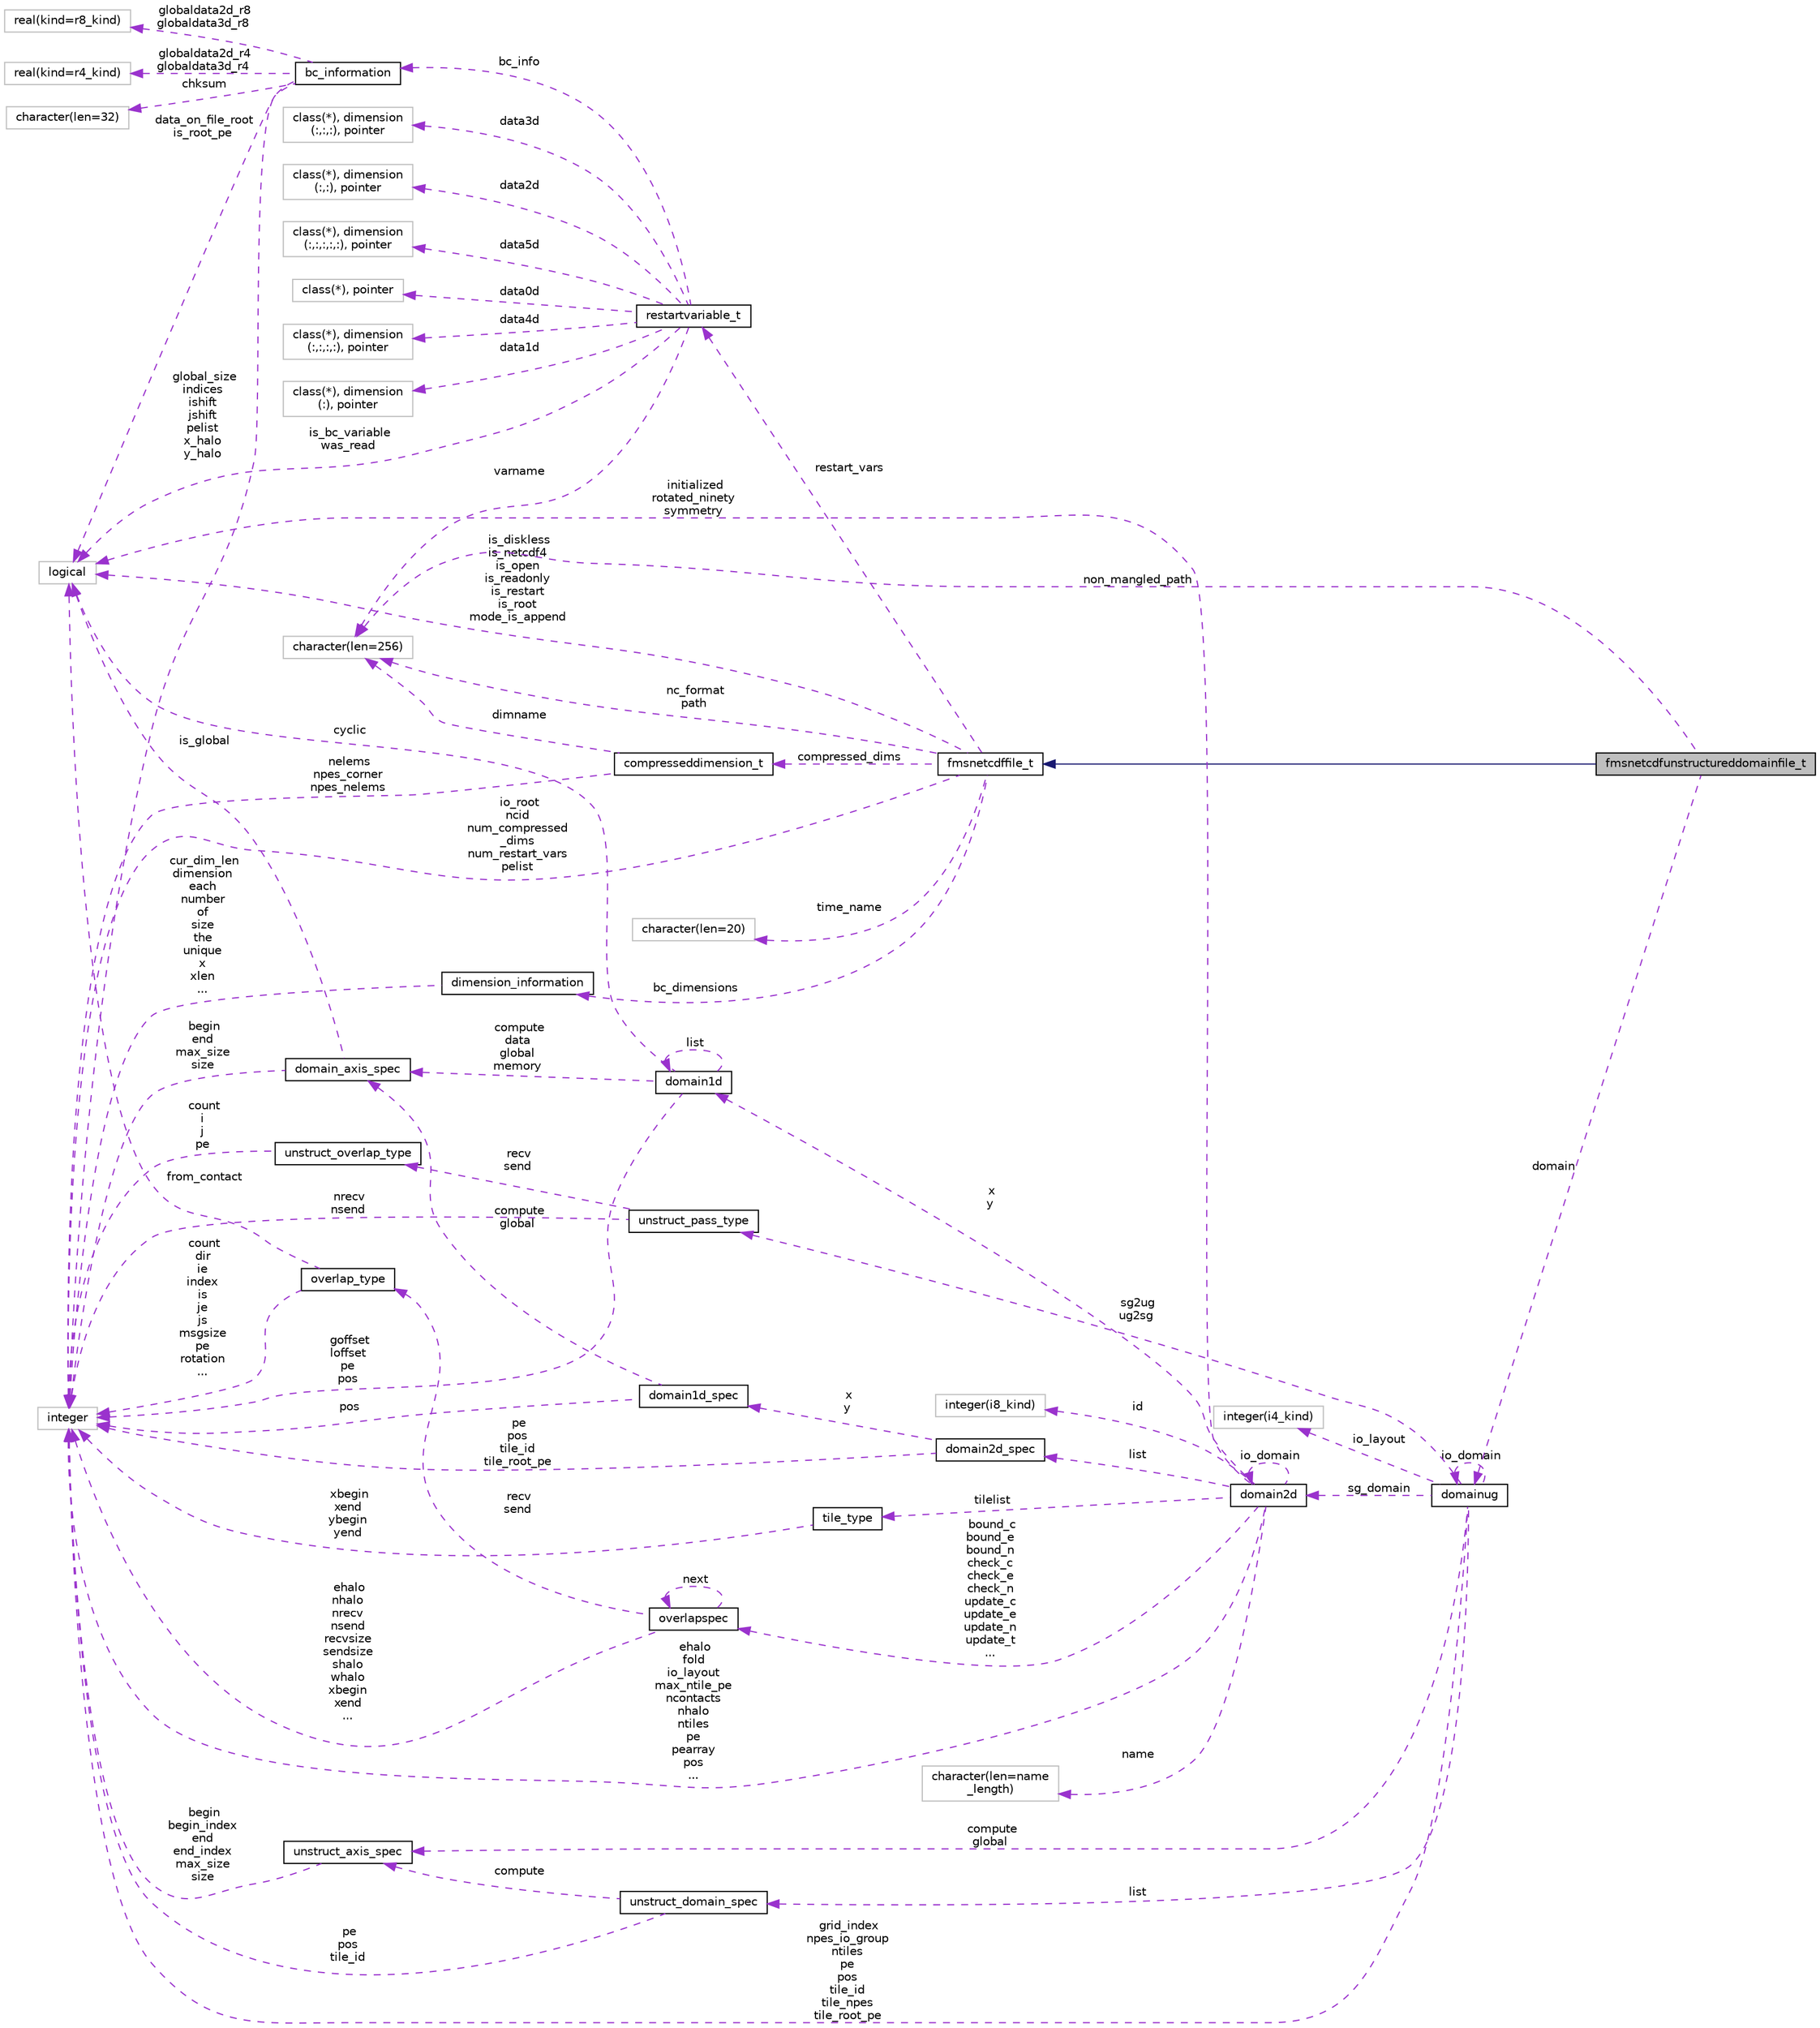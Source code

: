 digraph "fmsnetcdfunstructureddomainfile_t"
{
 // INTERACTIVE_SVG=YES
 // LATEX_PDF_SIZE
  edge [fontname="Helvetica",fontsize="10",labelfontname="Helvetica",labelfontsize="10"];
  node [fontname="Helvetica",fontsize="10",shape=record];
  rankdir="LR";
  Node1 [label="fmsnetcdfunstructureddomainfile_t",height=0.2,width=0.4,color="black", fillcolor="grey75", style="filled", fontcolor="black",tooltip="netcdf unstructured domain file type."];
  Node2 -> Node1 [dir="back",color="midnightblue",fontsize="10",style="solid",fontname="Helvetica"];
  Node2 [label="fmsnetcdffile_t",height=0.2,width=0.4,color="black", fillcolor="white", style="filled",URL="$group__netcdf__io__mod.html#structnetcdf__io__mod_1_1fmsnetcdffile__t",tooltip="Netcdf file type."];
  Node3 -> Node2 [dir="back",color="darkorchid3",fontsize="10",style="dashed",label=" is_diskless\nis_netcdf4\nis_open\nis_readonly\nis_restart\nis_root\nmode_is_append" ,fontname="Helvetica"];
  Node3 [label="logical",height=0.2,width=0.4,color="grey75", fillcolor="white", style="filled",tooltip=" "];
  Node4 -> Node2 [dir="back",color="darkorchid3",fontsize="10",style="dashed",label=" nc_format\npath" ,fontname="Helvetica"];
  Node4 [label="character(len=256)",height=0.2,width=0.4,color="grey75", fillcolor="white", style="filled",tooltip=" "];
  Node5 -> Node2 [dir="back",color="darkorchid3",fontsize="10",style="dashed",label=" time_name" ,fontname="Helvetica"];
  Node5 [label="character(len=20)",height=0.2,width=0.4,color="grey75", fillcolor="white", style="filled",tooltip=" "];
  Node6 -> Node2 [dir="back",color="darkorchid3",fontsize="10",style="dashed",label=" compressed_dims" ,fontname="Helvetica"];
  Node6 [label="compresseddimension_t",height=0.2,width=0.4,color="black", fillcolor="white", style="filled",URL="$group__netcdf__io__mod.html#structnetcdf__io__mod_1_1compresseddimension__t",tooltip="Compressed dimension."];
  Node4 -> Node6 [dir="back",color="darkorchid3",fontsize="10",style="dashed",label=" dimname" ,fontname="Helvetica"];
  Node7 -> Node6 [dir="back",color="darkorchid3",fontsize="10",style="dashed",label=" nelems\nnpes_corner\nnpes_nelems" ,fontname="Helvetica"];
  Node7 [label="integer",height=0.2,width=0.4,color="grey75", fillcolor="white", style="filled",tooltip=" "];
  Node8 -> Node2 [dir="back",color="darkorchid3",fontsize="10",style="dashed",label=" bc_dimensions" ,fontname="Helvetica"];
  Node8 [label="dimension_information",height=0.2,width=0.4,color="black", fillcolor="white", style="filled",URL="$group__netcdf__io__mod.html#structnetcdf__io__mod_1_1dimension__information",tooltip="information about the current dimensions for regional restart variables"];
  Node7 -> Node8 [dir="back",color="darkorchid3",fontsize="10",style="dashed",label=" cur_dim_len\ndimension\neach\nnumber\nof\nsize\nthe\nunique\nx\nxlen\n..." ,fontname="Helvetica"];
  Node9 -> Node2 [dir="back",color="darkorchid3",fontsize="10",style="dashed",label=" restart_vars" ,fontname="Helvetica"];
  Node9 [label="restartvariable_t",height=0.2,width=0.4,color="black", fillcolor="white", style="filled",URL="$group__netcdf__io__mod.html#structnetcdf__io__mod_1_1restartvariable__t",tooltip="Restart variable."];
  Node3 -> Node9 [dir="back",color="darkorchid3",fontsize="10",style="dashed",label=" is_bc_variable\nwas_read" ,fontname="Helvetica"];
  Node10 -> Node9 [dir="back",color="darkorchid3",fontsize="10",style="dashed",label=" data3d" ,fontname="Helvetica"];
  Node10 [label="class(*), dimension\l(:,:,:), pointer",height=0.2,width=0.4,color="grey75", fillcolor="white", style="filled",tooltip=" "];
  Node11 -> Node9 [dir="back",color="darkorchid3",fontsize="10",style="dashed",label=" data2d" ,fontname="Helvetica"];
  Node11 [label="class(*), dimension\l(:,:), pointer",height=0.2,width=0.4,color="grey75", fillcolor="white", style="filled",tooltip=" "];
  Node12 -> Node9 [dir="back",color="darkorchid3",fontsize="10",style="dashed",label=" data5d" ,fontname="Helvetica"];
  Node12 [label="class(*), dimension\l(:,:,:,:,:), pointer",height=0.2,width=0.4,color="grey75", fillcolor="white", style="filled",tooltip=" "];
  Node13 -> Node9 [dir="back",color="darkorchid3",fontsize="10",style="dashed",label=" data0d" ,fontname="Helvetica"];
  Node13 [label="class(*), pointer",height=0.2,width=0.4,color="grey75", fillcolor="white", style="filled",tooltip=" "];
  Node4 -> Node9 [dir="back",color="darkorchid3",fontsize="10",style="dashed",label=" varname" ,fontname="Helvetica"];
  Node14 -> Node9 [dir="back",color="darkorchid3",fontsize="10",style="dashed",label=" data4d" ,fontname="Helvetica"];
  Node14 [label="class(*), dimension\l(:,:,:,:), pointer",height=0.2,width=0.4,color="grey75", fillcolor="white", style="filled",tooltip=" "];
  Node15 -> Node9 [dir="back",color="darkorchid3",fontsize="10",style="dashed",label=" data1d" ,fontname="Helvetica"];
  Node15 [label="class(*), dimension\l(:), pointer",height=0.2,width=0.4,color="grey75", fillcolor="white", style="filled",tooltip=" "];
  Node16 -> Node9 [dir="back",color="darkorchid3",fontsize="10",style="dashed",label=" bc_info" ,fontname="Helvetica"];
  Node16 [label="bc_information",height=0.2,width=0.4,color="black", fillcolor="white", style="filled",URL="$group__netcdf__io__mod.html#structnetcdf__io__mod_1_1bc__information",tooltip="information needed fr regional restart variables"];
  Node3 -> Node16 [dir="back",color="darkorchid3",fontsize="10",style="dashed",label=" data_on_file_root\nis_root_pe" ,fontname="Helvetica"];
  Node17 -> Node16 [dir="back",color="darkorchid3",fontsize="10",style="dashed",label=" globaldata2d_r8\nglobaldata3d_r8" ,fontname="Helvetica"];
  Node17 [label="real(kind=r8_kind)",height=0.2,width=0.4,color="grey75", fillcolor="white", style="filled",tooltip=" "];
  Node18 -> Node16 [dir="back",color="darkorchid3",fontsize="10",style="dashed",label=" globaldata2d_r4\nglobaldata3d_r4" ,fontname="Helvetica"];
  Node18 [label="real(kind=r4_kind)",height=0.2,width=0.4,color="grey75", fillcolor="white", style="filled",tooltip=" "];
  Node19 -> Node16 [dir="back",color="darkorchid3",fontsize="10",style="dashed",label=" chksum" ,fontname="Helvetica"];
  Node19 [label="character(len=32)",height=0.2,width=0.4,color="grey75", fillcolor="white", style="filled",tooltip=" "];
  Node7 -> Node16 [dir="back",color="darkorchid3",fontsize="10",style="dashed",label=" global_size\nindices\nishift\njshift\npelist\nx_halo\ny_halo" ,fontname="Helvetica"];
  Node7 -> Node2 [dir="back",color="darkorchid3",fontsize="10",style="dashed",label=" io_root\nncid\nnum_compressed\l_dims\nnum_restart_vars\npelist" ,fontname="Helvetica"];
  Node20 -> Node1 [dir="back",color="darkorchid3",fontsize="10",style="dashed",label=" domain" ,fontname="Helvetica"];
  Node20 [label="domainug",height=0.2,width=0.4,color="black", fillcolor="white", style="filled",URL="$group__mpp__domains__mod.html#structmpp__domains__mod_1_1domainug",tooltip="Domain information for managing data on unstructured grids."];
  Node21 -> Node20 [dir="back",color="darkorchid3",fontsize="10",style="dashed",label=" list" ,fontname="Helvetica"];
  Node21 [label="unstruct_domain_spec",height=0.2,width=0.4,color="black", fillcolor="white", style="filled",URL="$group__mpp__domains__mod.html#structmpp__domains__mod_1_1unstruct__domain__spec",tooltip="Private type for axis specification data for an unstructured domain."];
  Node22 -> Node21 [dir="back",color="darkorchid3",fontsize="10",style="dashed",label=" compute" ,fontname="Helvetica"];
  Node22 [label="unstruct_axis_spec",height=0.2,width=0.4,color="black", fillcolor="white", style="filled",URL="$group__mpp__domains__mod.html#structmpp__domains__mod_1_1unstruct__axis__spec",tooltip="Private type for axis specification data for an unstructured grid."];
  Node7 -> Node22 [dir="back",color="darkorchid3",fontsize="10",style="dashed",label=" begin\nbegin_index\nend\nend_index\nmax_size\nsize" ,fontname="Helvetica"];
  Node7 -> Node21 [dir="back",color="darkorchid3",fontsize="10",style="dashed",label=" pe\npos\ntile_id" ,fontname="Helvetica"];
  Node22 -> Node20 [dir="back",color="darkorchid3",fontsize="10",style="dashed",label=" compute\nglobal" ,fontname="Helvetica"];
  Node23 -> Node20 [dir="back",color="darkorchid3",fontsize="10",style="dashed",label=" sg_domain" ,fontname="Helvetica"];
  Node23 [label="domain2d",height=0.2,width=0.4,color="black", fillcolor="white", style="filled",URL="$group__mpp__domains__mod.html#structmpp__domains__mod_1_1domain2d",tooltip="The domain2D type contains all the necessary information to define the global, compute and data domai..."];
  Node3 -> Node23 [dir="back",color="darkorchid3",fontsize="10",style="dashed",label=" initialized\nrotated_ninety\nsymmetry" ,fontname="Helvetica"];
  Node24 -> Node23 [dir="back",color="darkorchid3",fontsize="10",style="dashed",label=" x\ny" ,fontname="Helvetica"];
  Node24 [label="domain1d",height=0.2,width=0.4,color="black", fillcolor="white", style="filled",URL="$group__mpp__domains__mod.html#structmpp__domains__mod_1_1domain1d",tooltip="One dimensional domain used to manage shared data access between pes."];
  Node3 -> Node24 [dir="back",color="darkorchid3",fontsize="10",style="dashed",label=" cyclic" ,fontname="Helvetica"];
  Node24 -> Node24 [dir="back",color="darkorchid3",fontsize="10",style="dashed",label=" list" ,fontname="Helvetica"];
  Node25 -> Node24 [dir="back",color="darkorchid3",fontsize="10",style="dashed",label=" compute\ndata\nglobal\nmemory" ,fontname="Helvetica"];
  Node25 [label="domain_axis_spec",height=0.2,width=0.4,color="black", fillcolor="white", style="filled",URL="$group__mpp__domains__mod.html#structmpp__domains__mod_1_1domain__axis__spec",tooltip="Used to specify index limits along an axis of a domain."];
  Node3 -> Node25 [dir="back",color="darkorchid3",fontsize="10",style="dashed",label=" is_global" ,fontname="Helvetica"];
  Node7 -> Node25 [dir="back",color="darkorchid3",fontsize="10",style="dashed",label=" begin\nend\nmax_size\nsize" ,fontname="Helvetica"];
  Node7 -> Node24 [dir="back",color="darkorchid3",fontsize="10",style="dashed",label=" goffset\nloffset\npe\npos" ,fontname="Helvetica"];
  Node26 -> Node23 [dir="back",color="darkorchid3",fontsize="10",style="dashed",label=" id" ,fontname="Helvetica"];
  Node26 [label="integer(i8_kind)",height=0.2,width=0.4,color="grey75", fillcolor="white", style="filled",tooltip=" "];
  Node23 -> Node23 [dir="back",color="darkorchid3",fontsize="10",style="dashed",label=" io_domain" ,fontname="Helvetica"];
  Node27 -> Node23 [dir="back",color="darkorchid3",fontsize="10",style="dashed",label=" bound_c\nbound_e\nbound_n\ncheck_c\ncheck_e\ncheck_n\nupdate_c\nupdate_e\nupdate_n\nupdate_t\n..." ,fontname="Helvetica"];
  Node27 [label="overlapspec",height=0.2,width=0.4,color="black", fillcolor="white", style="filled",URL="$group__mpp__domains__mod.html#structmpp__domains__mod_1_1overlapspec",tooltip="Private type for overlap specifications."];
  Node28 -> Node27 [dir="back",color="darkorchid3",fontsize="10",style="dashed",label=" recv\nsend" ,fontname="Helvetica"];
  Node28 [label="overlap_type",height=0.2,width=0.4,color="black", fillcolor="white", style="filled",URL="$group__mpp__domains__mod.html#structmpp__domains__mod_1_1overlap__type",tooltip="Type for overlapping data."];
  Node3 -> Node28 [dir="back",color="darkorchid3",fontsize="10",style="dashed",label=" from_contact" ,fontname="Helvetica"];
  Node7 -> Node28 [dir="back",color="darkorchid3",fontsize="10",style="dashed",label=" count\ndir\nie\nindex\nis\nje\njs\nmsgsize\npe\nrotation\n..." ,fontname="Helvetica"];
  Node27 -> Node27 [dir="back",color="darkorchid3",fontsize="10",style="dashed",label=" next" ,fontname="Helvetica"];
  Node7 -> Node27 [dir="back",color="darkorchid3",fontsize="10",style="dashed",label=" ehalo\nnhalo\nnrecv\nnsend\nrecvsize\nsendsize\nshalo\nwhalo\nxbegin\nxend\n..." ,fontname="Helvetica"];
  Node29 -> Node23 [dir="back",color="darkorchid3",fontsize="10",style="dashed",label=" list" ,fontname="Helvetica"];
  Node29 [label="domain2d_spec",height=0.2,width=0.4,color="black", fillcolor="white", style="filled",URL="$group__mpp__domains__mod.html#structmpp__domains__mod_1_1domain2d__spec",tooltip="Private type to specify multiple index limits and pe information for a 2D domain."];
  Node30 -> Node29 [dir="back",color="darkorchid3",fontsize="10",style="dashed",label=" x\ny" ,fontname="Helvetica"];
  Node30 [label="domain1d_spec",height=0.2,width=0.4,color="black", fillcolor="white", style="filled",URL="$group__mpp__domains__mod.html#structmpp__domains__mod_1_1domain1d__spec",tooltip="A private type used to specify index limits for a domain decomposition."];
  Node25 -> Node30 [dir="back",color="darkorchid3",fontsize="10",style="dashed",label=" compute\nglobal" ,fontname="Helvetica"];
  Node7 -> Node30 [dir="back",color="darkorchid3",fontsize="10",style="dashed",label=" pos" ,fontname="Helvetica"];
  Node7 -> Node29 [dir="back",color="darkorchid3",fontsize="10",style="dashed",label=" pe\npos\ntile_id\ntile_root_pe" ,fontname="Helvetica"];
  Node31 -> Node23 [dir="back",color="darkorchid3",fontsize="10",style="dashed",label=" tilelist" ,fontname="Helvetica"];
  Node31 [label="tile_type",height=0.2,width=0.4,color="black", fillcolor="white", style="filled",URL="$group__mpp__domains__mod.html#structmpp__domains__mod_1_1tile__type",tooltip="Upper and lower x and y bounds for a tile."];
  Node7 -> Node31 [dir="back",color="darkorchid3",fontsize="10",style="dashed",label=" xbegin\nxend\nybegin\nyend" ,fontname="Helvetica"];
  Node7 -> Node23 [dir="back",color="darkorchid3",fontsize="10",style="dashed",label=" ehalo\nfold\nio_layout\nmax_ntile_pe\nncontacts\nnhalo\nntiles\npe\npearray\npos\n..." ,fontname="Helvetica"];
  Node32 -> Node23 [dir="back",color="darkorchid3",fontsize="10",style="dashed",label=" name" ,fontname="Helvetica"];
  Node32 [label="character(len=name\l_length)",height=0.2,width=0.4,color="grey75", fillcolor="white", style="filled",tooltip=" "];
  Node20 -> Node20 [dir="back",color="darkorchid3",fontsize="10",style="dashed",label=" io_domain" ,fontname="Helvetica"];
  Node33 -> Node20 [dir="back",color="darkorchid3",fontsize="10",style="dashed",label=" sg2ug\nug2sg" ,fontname="Helvetica"];
  Node33 [label="unstruct_pass_type",height=0.2,width=0.4,color="black", fillcolor="white", style="filled",URL="$group__mpp__domains__mod.html#structmpp__domains__mod_1_1unstruct__pass__type",tooltip="Private type."];
  Node34 -> Node33 [dir="back",color="darkorchid3",fontsize="10",style="dashed",label=" recv\nsend" ,fontname="Helvetica"];
  Node34 [label="unstruct_overlap_type",height=0.2,width=0.4,color="black", fillcolor="white", style="filled",URL="$group__mpp__domains__mod.html#structmpp__domains__mod_1_1unstruct__overlap__type",tooltip="Private type."];
  Node7 -> Node34 [dir="back",color="darkorchid3",fontsize="10",style="dashed",label=" count\ni\nj\npe" ,fontname="Helvetica"];
  Node7 -> Node33 [dir="back",color="darkorchid3",fontsize="10",style="dashed",label=" nrecv\nnsend" ,fontname="Helvetica"];
  Node7 -> Node20 [dir="back",color="darkorchid3",fontsize="10",style="dashed",label=" grid_index\nnpes_io_group\nntiles\npe\npos\ntile_id\ntile_npes\ntile_root_pe" ,fontname="Helvetica"];
  Node35 -> Node20 [dir="back",color="darkorchid3",fontsize="10",style="dashed",label=" io_layout" ,fontname="Helvetica"];
  Node35 [label="integer(i4_kind)",height=0.2,width=0.4,color="grey75", fillcolor="white", style="filled",tooltip=" "];
  Node4 -> Node1 [dir="back",color="darkorchid3",fontsize="10",style="dashed",label=" non_mangled_path" ,fontname="Helvetica"];
}
